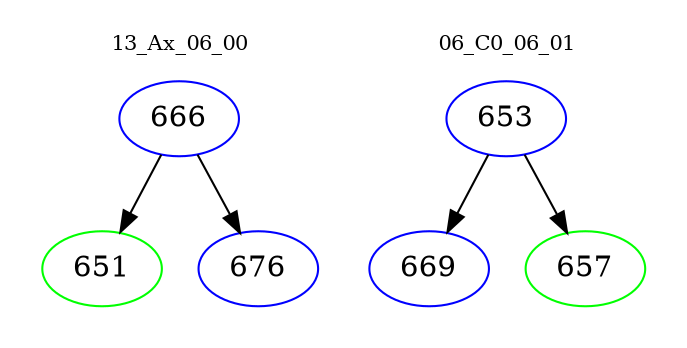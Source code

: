 digraph{
subgraph cluster_0 {
color = white
label = "13_Ax_06_00";
fontsize=10;
T0_666 [label="666", color="blue"]
T0_666 -> T0_651 [color="black"]
T0_651 [label="651", color="green"]
T0_666 -> T0_676 [color="black"]
T0_676 [label="676", color="blue"]
}
subgraph cluster_1 {
color = white
label = "06_C0_06_01";
fontsize=10;
T1_653 [label="653", color="blue"]
T1_653 -> T1_669 [color="black"]
T1_669 [label="669", color="blue"]
T1_653 -> T1_657 [color="black"]
T1_657 [label="657", color="green"]
}
}
